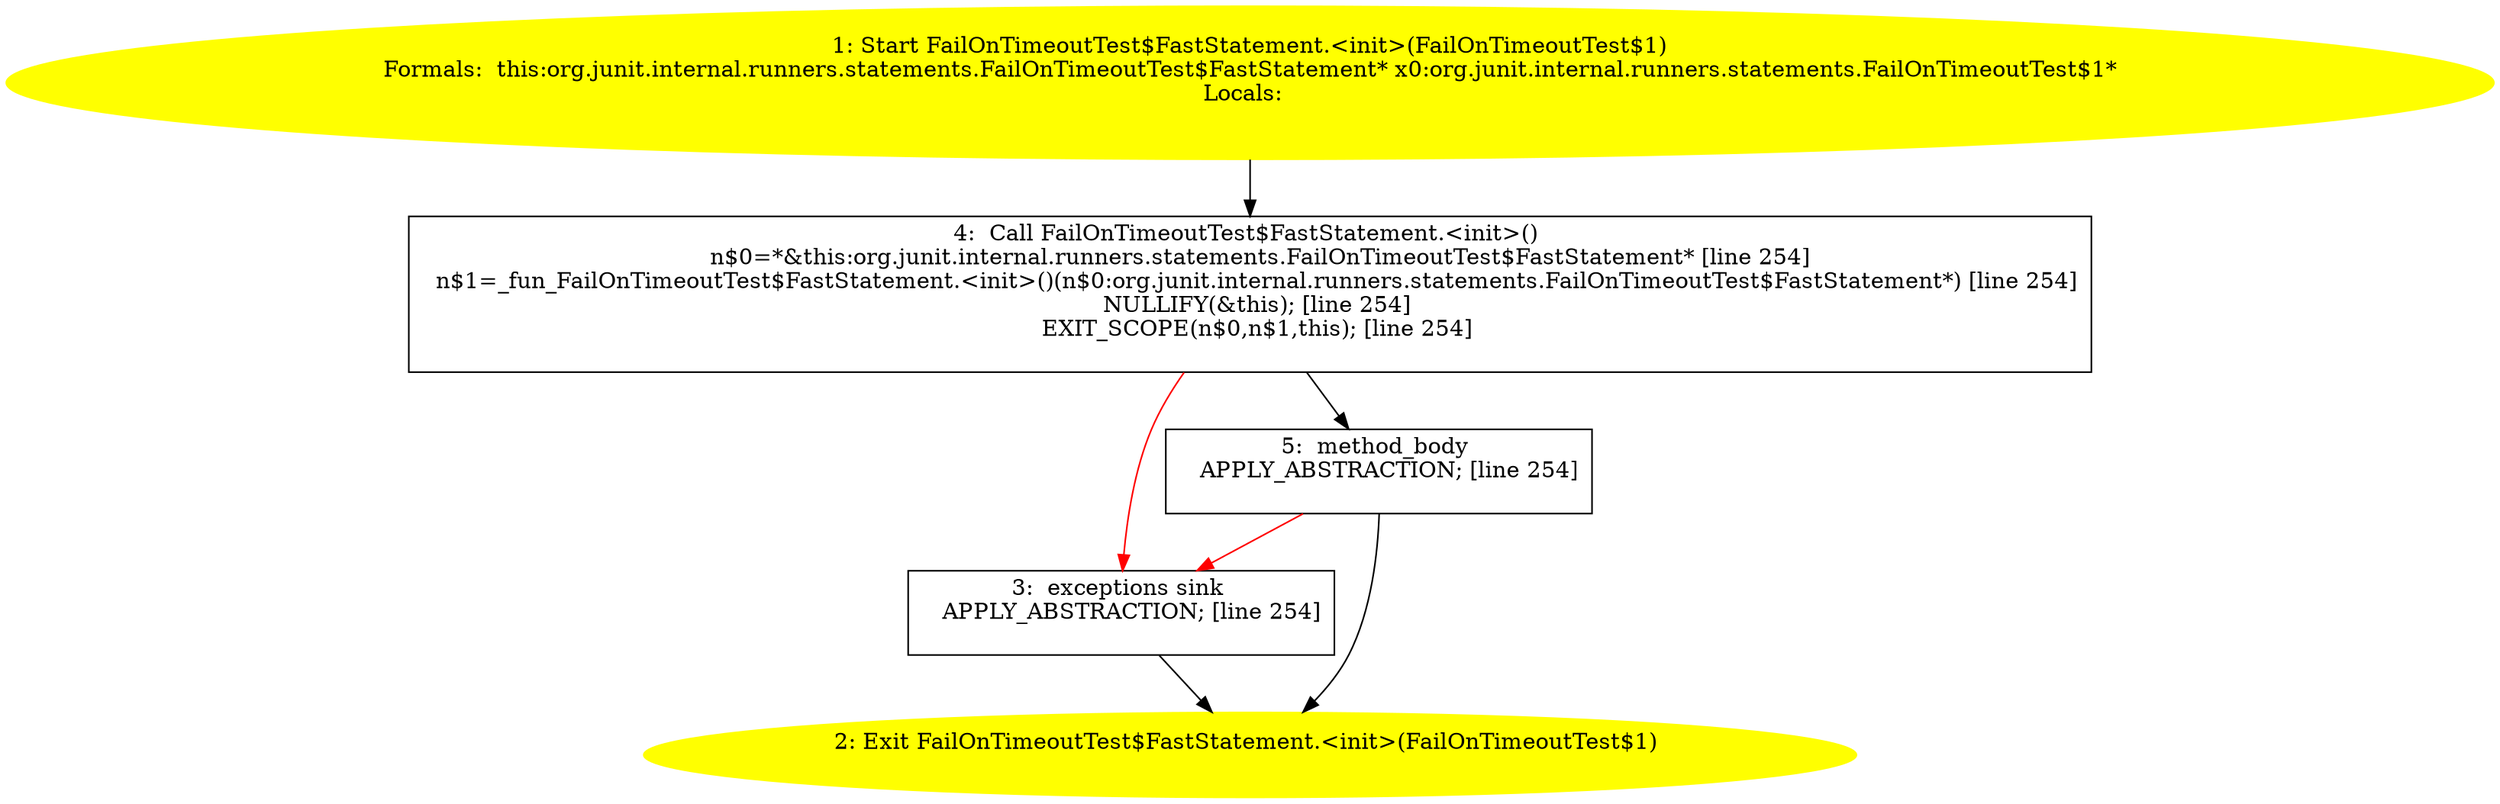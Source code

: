 /* @generated */
digraph cfg {
"org.junit.internal.runners.statements.FailOnTimeoutTest$FastStatement.<init>(org.junit.internal.runn.082c2c4f342ee8b8f02059d6157c5777_1" [label="1: Start FailOnTimeoutTest$FastStatement.<init>(FailOnTimeoutTest$1)\nFormals:  this:org.junit.internal.runners.statements.FailOnTimeoutTest$FastStatement* x0:org.junit.internal.runners.statements.FailOnTimeoutTest$1*\nLocals:  \n  " color=yellow style=filled]
	

	 "org.junit.internal.runners.statements.FailOnTimeoutTest$FastStatement.<init>(org.junit.internal.runn.082c2c4f342ee8b8f02059d6157c5777_1" -> "org.junit.internal.runners.statements.FailOnTimeoutTest$FastStatement.<init>(org.junit.internal.runn.082c2c4f342ee8b8f02059d6157c5777_4" ;
"org.junit.internal.runners.statements.FailOnTimeoutTest$FastStatement.<init>(org.junit.internal.runn.082c2c4f342ee8b8f02059d6157c5777_2" [label="2: Exit FailOnTimeoutTest$FastStatement.<init>(FailOnTimeoutTest$1) \n  " color=yellow style=filled]
	

"org.junit.internal.runners.statements.FailOnTimeoutTest$FastStatement.<init>(org.junit.internal.runn.082c2c4f342ee8b8f02059d6157c5777_3" [label="3:  exceptions sink \n   APPLY_ABSTRACTION; [line 254]\n " shape="box"]
	

	 "org.junit.internal.runners.statements.FailOnTimeoutTest$FastStatement.<init>(org.junit.internal.runn.082c2c4f342ee8b8f02059d6157c5777_3" -> "org.junit.internal.runners.statements.FailOnTimeoutTest$FastStatement.<init>(org.junit.internal.runn.082c2c4f342ee8b8f02059d6157c5777_2" ;
"org.junit.internal.runners.statements.FailOnTimeoutTest$FastStatement.<init>(org.junit.internal.runn.082c2c4f342ee8b8f02059d6157c5777_4" [label="4:  Call FailOnTimeoutTest$FastStatement.<init>() \n   n$0=*&this:org.junit.internal.runners.statements.FailOnTimeoutTest$FastStatement* [line 254]\n  n$1=_fun_FailOnTimeoutTest$FastStatement.<init>()(n$0:org.junit.internal.runners.statements.FailOnTimeoutTest$FastStatement*) [line 254]\n  NULLIFY(&this); [line 254]\n  EXIT_SCOPE(n$0,n$1,this); [line 254]\n " shape="box"]
	

	 "org.junit.internal.runners.statements.FailOnTimeoutTest$FastStatement.<init>(org.junit.internal.runn.082c2c4f342ee8b8f02059d6157c5777_4" -> "org.junit.internal.runners.statements.FailOnTimeoutTest$FastStatement.<init>(org.junit.internal.runn.082c2c4f342ee8b8f02059d6157c5777_5" ;
	 "org.junit.internal.runners.statements.FailOnTimeoutTest$FastStatement.<init>(org.junit.internal.runn.082c2c4f342ee8b8f02059d6157c5777_4" -> "org.junit.internal.runners.statements.FailOnTimeoutTest$FastStatement.<init>(org.junit.internal.runn.082c2c4f342ee8b8f02059d6157c5777_3" [color="red" ];
"org.junit.internal.runners.statements.FailOnTimeoutTest$FastStatement.<init>(org.junit.internal.runn.082c2c4f342ee8b8f02059d6157c5777_5" [label="5:  method_body \n   APPLY_ABSTRACTION; [line 254]\n " shape="box"]
	

	 "org.junit.internal.runners.statements.FailOnTimeoutTest$FastStatement.<init>(org.junit.internal.runn.082c2c4f342ee8b8f02059d6157c5777_5" -> "org.junit.internal.runners.statements.FailOnTimeoutTest$FastStatement.<init>(org.junit.internal.runn.082c2c4f342ee8b8f02059d6157c5777_2" ;
	 "org.junit.internal.runners.statements.FailOnTimeoutTest$FastStatement.<init>(org.junit.internal.runn.082c2c4f342ee8b8f02059d6157c5777_5" -> "org.junit.internal.runners.statements.FailOnTimeoutTest$FastStatement.<init>(org.junit.internal.runn.082c2c4f342ee8b8f02059d6157c5777_3" [color="red" ];
}
